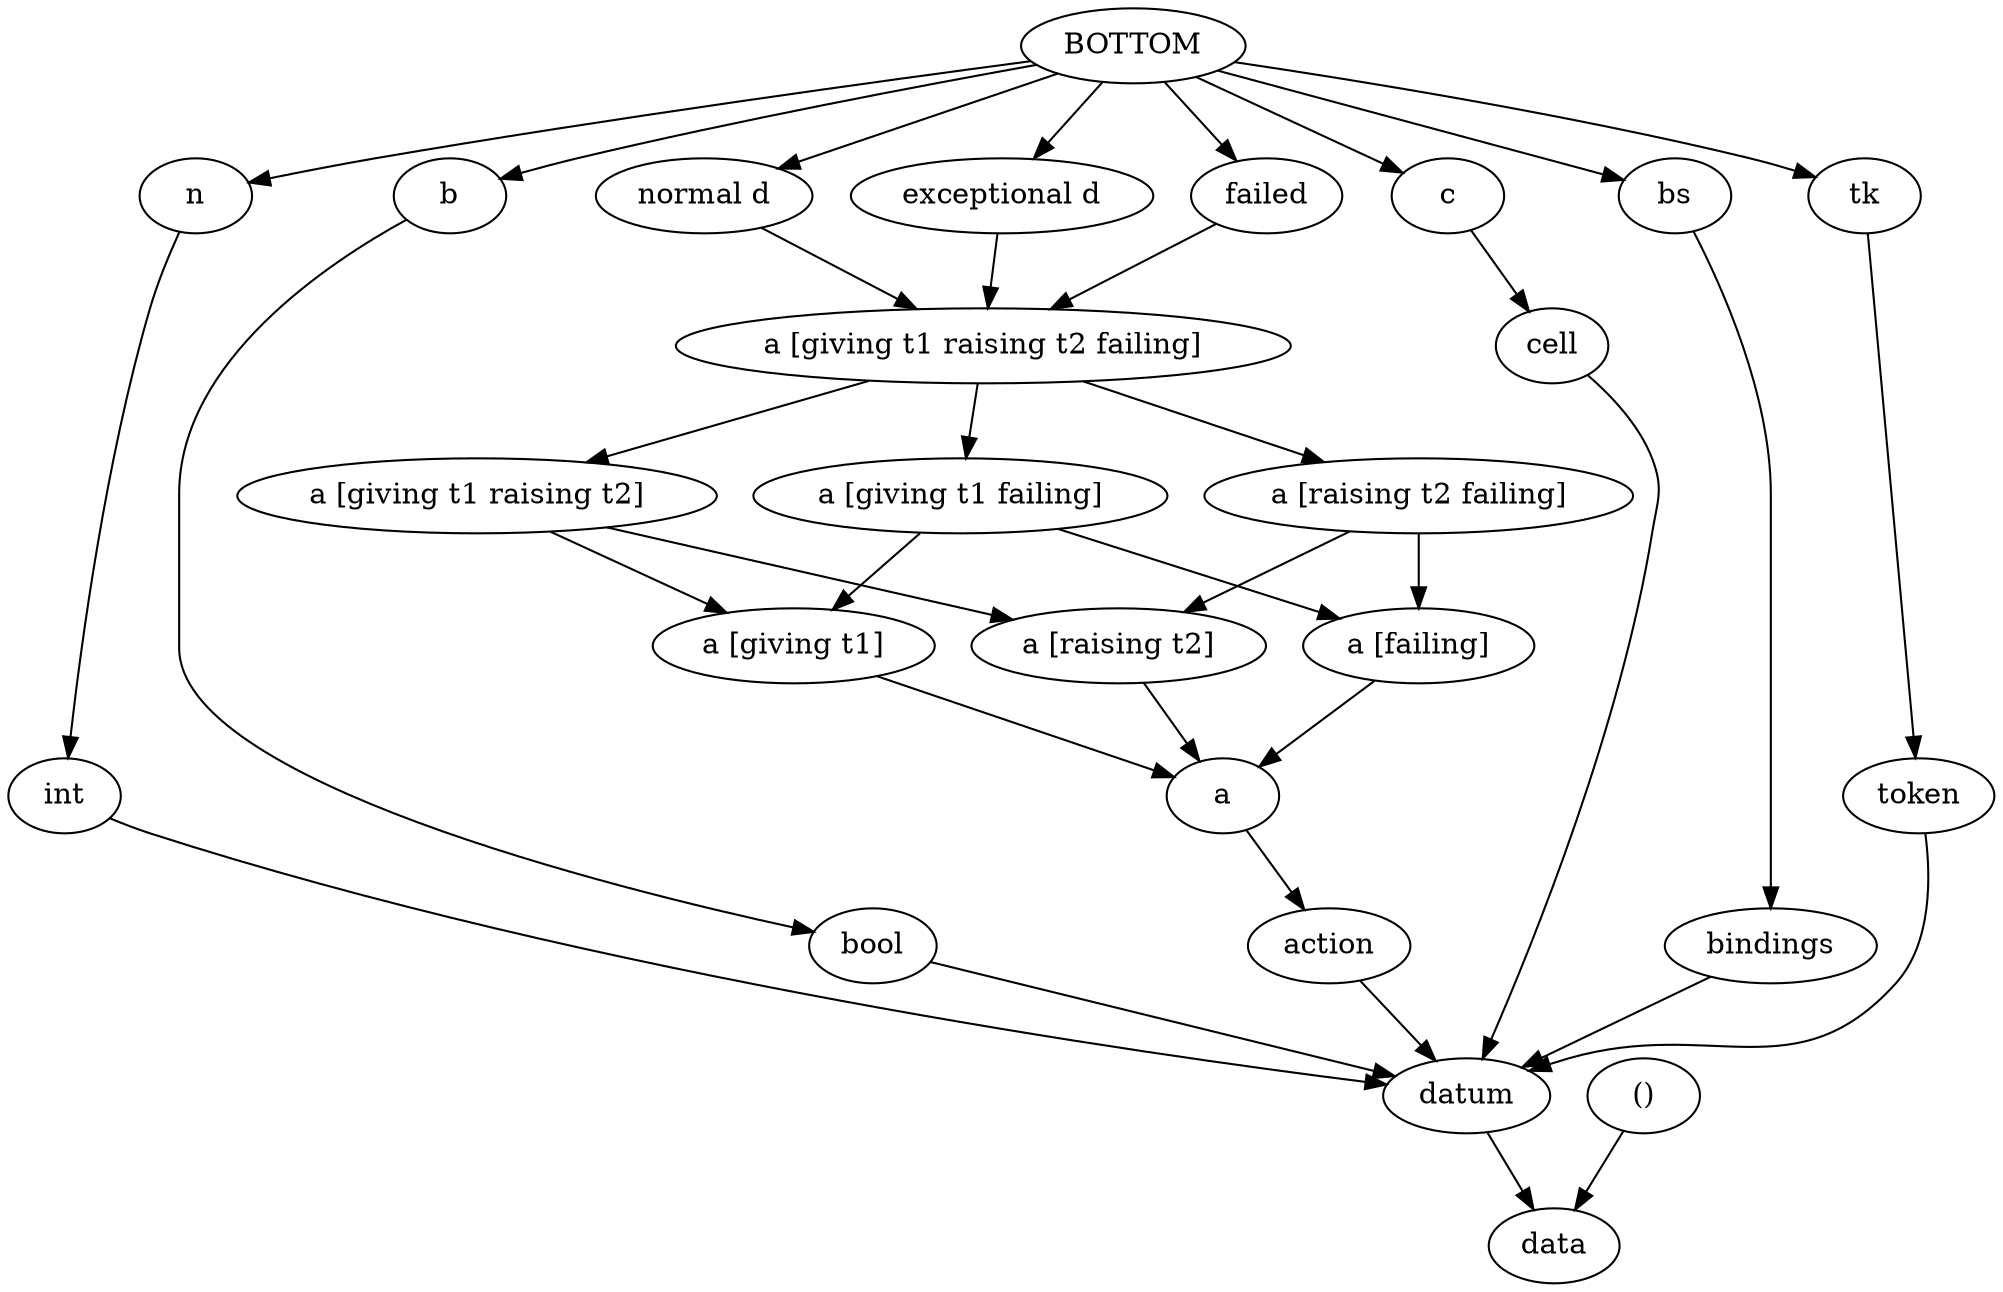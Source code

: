 digraph poset {

/*
"datum*" -> data
"datum?" -> "datum*"
"()" -> "datum?"
datum -> "datum?"
"datum+" -> "datum*"
"(datum,datum+)" -> "datum+"
datum -> "datum+"
int -> "datum?"
int -> "datum"
int -> "int+" -> "datum+"
"int*" -> "datum*"
"int?" -> "
*/

datum -> data
"()" -> data
int -> datum
n -> int
bool -> datum
b -> bool 
action -> datum
a -> action
"a [giving t1]" -> a
"a [giving t1 raising t2]" -> "a [giving t1]"
"a [giving t1 raising t2]" -> "a [raising t2]"

"a [giving t1 raising t2 failing]" -> "a [giving t1 raising t2]"
"a [giving t1 raising t2 failing]" -> "a [giving t1 failing]"
"a [giving t1 raising t2 failing]" -> "a [raising t2 failing]"

"a [giving t1 failing]" -> "a [giving t1]"
"a [giving t1 failing]" -> "a [failing]"

"a [raising t2]" -> a

"a [raising t2 failing]" -> "a [raising t2]"
"a [raising t2 failing]" -> "a [failing]"

"a [failing]" -> a

"normal d" -> "a [giving t1 raising t2 failing]"
"exceptional d" -> "a [giving t1 raising t2 failing]"
"failed" -> "a [giving t1 raising t2 failing]"

"BOTTOM" -> "normal d"
"BOTTOM" -> "exceptional d"
"BOTTOM" -> "failed"
"BOTTOM" -> n
"BOTTOM" -> b
"BOTTOM" -> tk
"BOTTOM" -> bs
"BOTTOM" -> c

c -> cell
bs -> bindings
tk -> token
cell -> datum
token -> datum
bindings -> datum

}

